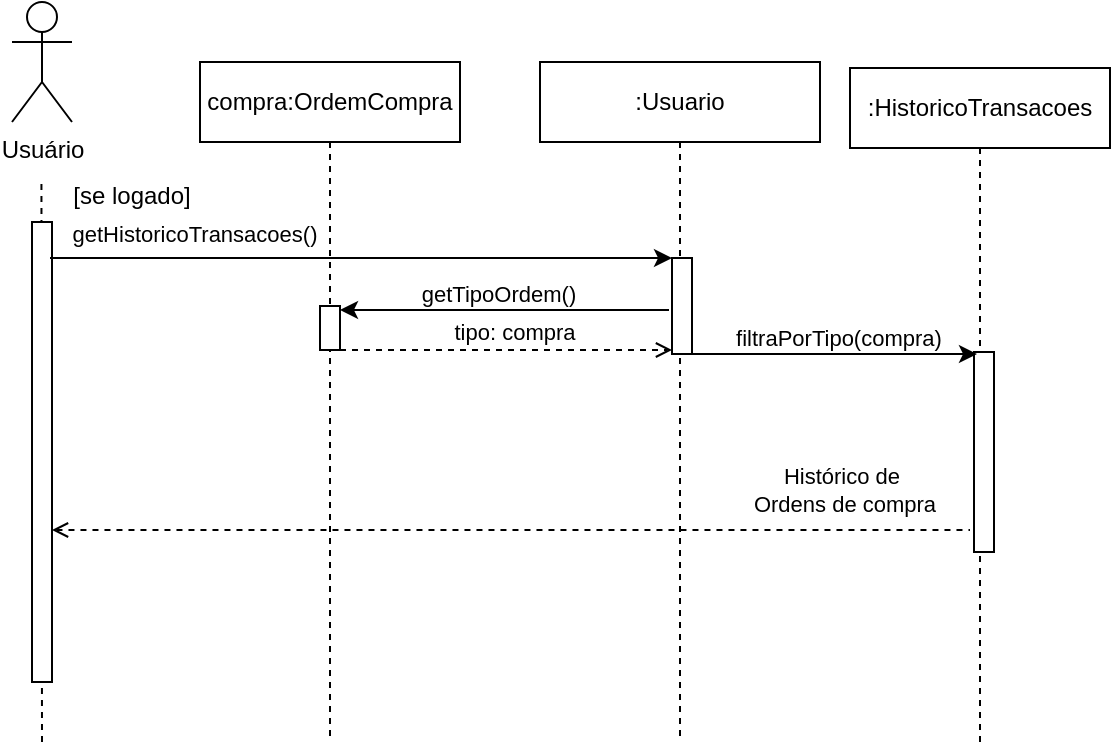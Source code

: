 <mxfile version="24.7.8">
  <diagram name="Página-1" id="LUhKTUrMw7wmdxUSNtai">
    <mxGraphModel dx="989" dy="577" grid="0" gridSize="10" guides="0" tooltips="1" connect="0" arrows="0" fold="1" page="1" pageScale="1" pageWidth="827" pageHeight="1169" math="0" shadow="0">
      <root>
        <mxCell id="0" />
        <mxCell id="1" parent="0" />
        <mxCell id="LeFruTOL68ddHuIKSZCm-1" value="Usuário" style="shape=umlActor;verticalLabelPosition=bottom;verticalAlign=top;html=1;" parent="1" vertex="1">
          <mxGeometry x="320" y="70" width="30" height="60" as="geometry" />
        </mxCell>
        <mxCell id="LeFruTOL68ddHuIKSZCm-2" value="" style="endArrow=none;dashed=1;html=1;rounded=0;" parent="1" edge="1">
          <mxGeometry width="50" height="50" relative="1" as="geometry">
            <mxPoint x="335" y="440" as="sourcePoint" />
            <mxPoint x="334.72" y="160" as="targetPoint" />
          </mxGeometry>
        </mxCell>
        <mxCell id="LeFruTOL68ddHuIKSZCm-5" value="" style="html=1;points=[[0,0,0,0,5],[0,1,0,0,-5],[1,0,0,0,5],[1,1,0,0,-5]];perimeter=orthogonalPerimeter;outlineConnect=0;targetShapes=umlLifeline;portConstraint=eastwest;newEdgeStyle={&quot;curved&quot;:0,&quot;rounded&quot;:0};" parent="1" vertex="1">
          <mxGeometry x="330" y="180" width="10" height="230" as="geometry" />
        </mxCell>
        <mxCell id="LeFruTOL68ddHuIKSZCm-6" value=":Usuario" style="shape=umlLifeline;perimeter=lifelinePerimeter;whiteSpace=wrap;html=1;container=1;dropTarget=0;collapsible=0;recursiveResize=0;outlineConnect=0;portConstraint=eastwest;newEdgeStyle={&quot;curved&quot;:0,&quot;rounded&quot;:0};" parent="1" vertex="1">
          <mxGeometry x="584" y="100" width="140" height="340" as="geometry" />
        </mxCell>
        <mxCell id="LeFruTOL68ddHuIKSZCm-7" value="" style="html=1;points=[[0,0,0,0,5],[0,1,0,0,-5],[1,0,0,0,5],[1,1,0,0,-5]];perimeter=orthogonalPerimeter;outlineConnect=0;targetShapes=umlLifeline;portConstraint=eastwest;newEdgeStyle={&quot;curved&quot;:0,&quot;rounded&quot;:0};" parent="LeFruTOL68ddHuIKSZCm-6" vertex="1">
          <mxGeometry x="66" y="98" width="10" height="48" as="geometry" />
        </mxCell>
        <mxCell id="LeFruTOL68ddHuIKSZCm-8" value=":HistoricoTransacoes" style="shape=umlLifeline;perimeter=lifelinePerimeter;whiteSpace=wrap;html=1;container=1;dropTarget=0;collapsible=0;recursiveResize=0;outlineConnect=0;portConstraint=eastwest;newEdgeStyle={&quot;curved&quot;:0,&quot;rounded&quot;:0};" parent="1" vertex="1">
          <mxGeometry x="739" y="103" width="130" height="339" as="geometry" />
        </mxCell>
        <mxCell id="LeFruTOL68ddHuIKSZCm-54" value="" style="html=1;points=[[0,0,0,0,5],[0,1,0,0,-5],[1,0,0,0,5],[1,1,0,0,-5]];perimeter=orthogonalPerimeter;outlineConnect=0;targetShapes=umlLifeline;portConstraint=eastwest;newEdgeStyle={&quot;curved&quot;:0,&quot;rounded&quot;:0};" parent="LeFruTOL68ddHuIKSZCm-8" vertex="1">
          <mxGeometry x="62" y="142" width="10" height="100" as="geometry" />
        </mxCell>
        <mxCell id="LeFruTOL68ddHuIKSZCm-16" value="compra:OrdemCompra" style="shape=umlLifeline;perimeter=lifelinePerimeter;whiteSpace=wrap;html=1;container=1;dropTarget=0;collapsible=0;recursiveResize=0;outlineConnect=0;portConstraint=eastwest;newEdgeStyle={&quot;curved&quot;:0,&quot;rounded&quot;:0};" parent="1" vertex="1">
          <mxGeometry x="414" y="100" width="130" height="340" as="geometry" />
        </mxCell>
        <mxCell id="LeFruTOL68ddHuIKSZCm-17" value="" style="html=1;points=[[0,0,0,0,5],[0,1,0,0,-5],[1,0,0,0,5],[1,1,0,0,-5]];perimeter=orthogonalPerimeter;outlineConnect=0;targetShapes=umlLifeline;portConstraint=eastwest;newEdgeStyle={&quot;curved&quot;:0,&quot;rounded&quot;:0};" parent="LeFruTOL68ddHuIKSZCm-16" vertex="1">
          <mxGeometry x="60" y="122" width="10" height="22" as="geometry" />
        </mxCell>
        <mxCell id="Ljz74V_naiSOcVQNEq21-2" value="" style="endArrow=none;html=1;rounded=0;endFill=0;startArrow=classic;startFill=1;" parent="1" edge="1" source="LeFruTOL68ddHuIKSZCm-17">
          <mxGeometry width="50" height="50" relative="1" as="geometry">
            <mxPoint x="512" y="224" as="sourcePoint" />
            <mxPoint x="648.5" y="224" as="targetPoint" />
          </mxGeometry>
        </mxCell>
        <mxCell id="Ljz74V_naiSOcVQNEq21-3" value="getTipoOrdem()" style="edgeLabel;html=1;align=center;verticalAlign=middle;resizable=0;points=[];" parent="Ljz74V_naiSOcVQNEq21-2" vertex="1" connectable="0">
          <mxGeometry x="0.153" relative="1" as="geometry">
            <mxPoint x="-16" y="-8" as="offset" />
          </mxGeometry>
        </mxCell>
        <mxCell id="Ljz74V_naiSOcVQNEq21-4" value="" style="endArrow=classic;html=1;rounded=0;" parent="1" edge="1">
          <mxGeometry width="50" height="50" relative="1" as="geometry">
            <mxPoint x="339" y="198" as="sourcePoint" />
            <mxPoint x="650" y="198" as="targetPoint" />
          </mxGeometry>
        </mxCell>
        <mxCell id="Ljz74V_naiSOcVQNEq21-5" value="getHistoricoTransacoes()" style="edgeLabel;html=1;align=center;verticalAlign=middle;resizable=0;points=[];" parent="Ljz74V_naiSOcVQNEq21-4" vertex="1" connectable="0">
          <mxGeometry x="-0.508" y="1" relative="1" as="geometry">
            <mxPoint x="-5" y="-11" as="offset" />
          </mxGeometry>
        </mxCell>
        <mxCell id="Ljz74V_naiSOcVQNEq21-10" value="" style="endArrow=classic;html=1;rounded=0;startArrow=none;startFill=0;endFill=1;" parent="1" edge="1">
          <mxGeometry width="50" height="50" relative="1" as="geometry">
            <mxPoint x="660" y="246" as="sourcePoint" />
            <mxPoint x="802.5" y="246" as="targetPoint" />
          </mxGeometry>
        </mxCell>
        <mxCell id="Ljz74V_naiSOcVQNEq21-11" value="filtraPorTipo(compra)" style="edgeLabel;html=1;align=center;verticalAlign=middle;resizable=0;points=[];" parent="Ljz74V_naiSOcVQNEq21-10" vertex="1" connectable="0">
          <mxGeometry x="-0.129" y="-2" relative="1" as="geometry">
            <mxPoint x="11" y="-10" as="offset" />
          </mxGeometry>
        </mxCell>
        <mxCell id="Ljz74V_naiSOcVQNEq21-12" value="" style="endArrow=none;html=1;rounded=0;startArrow=open;startFill=0;endFill=0;dashed=1;" parent="1" edge="1" source="LeFruTOL68ddHuIKSZCm-5">
          <mxGeometry width="50" height="50" relative="1" as="geometry">
            <mxPoint x="658" y="332" as="sourcePoint" />
            <mxPoint x="799" y="334" as="targetPoint" />
          </mxGeometry>
        </mxCell>
        <mxCell id="Ljz74V_naiSOcVQNEq21-13" value="Histórico de&amp;nbsp;&lt;div&gt;Ordens de compra&lt;/div&gt;" style="edgeLabel;html=1;align=center;verticalAlign=middle;resizable=0;points=[];" parent="Ljz74V_naiSOcVQNEq21-12" vertex="1" connectable="0">
          <mxGeometry x="-0.356" y="2" relative="1" as="geometry">
            <mxPoint x="248" y="-18" as="offset" />
          </mxGeometry>
        </mxCell>
        <mxCell id="74VVQBNJoS1xNWypdeis-2" value="" style="endArrow=open;html=1;rounded=0;startArrow=none;startFill=0;endFill=0;dashed=1;" edge="1" parent="1">
          <mxGeometry width="50" height="50" relative="1" as="geometry">
            <mxPoint x="484" y="244" as="sourcePoint" />
            <mxPoint x="650.0" y="244" as="targetPoint" />
          </mxGeometry>
        </mxCell>
        <mxCell id="74VVQBNJoS1xNWypdeis-3" value="tipo: compra" style="edgeLabel;html=1;align=center;verticalAlign=middle;resizable=0;points=[];" vertex="1" connectable="0" parent="74VVQBNJoS1xNWypdeis-2">
          <mxGeometry x="0.455" y="1" relative="1" as="geometry">
            <mxPoint x="-34" y="-8" as="offset" />
          </mxGeometry>
        </mxCell>
        <mxCell id="74VVQBNJoS1xNWypdeis-6" value="[se logado]" style="text;html=1;align=center;verticalAlign=middle;whiteSpace=wrap;rounded=0;" vertex="1" parent="1">
          <mxGeometry x="340" y="152" width="80" height="30" as="geometry" />
        </mxCell>
      </root>
    </mxGraphModel>
  </diagram>
</mxfile>
